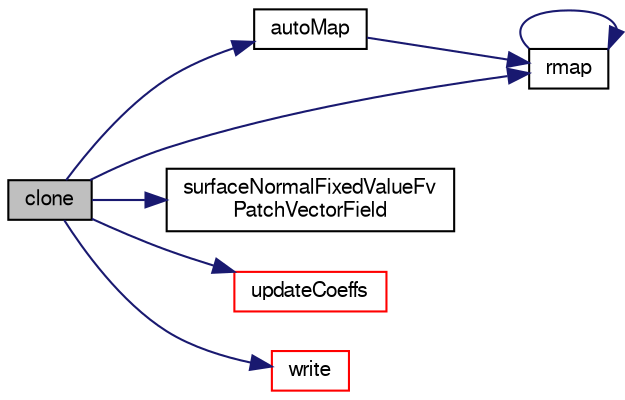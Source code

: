 digraph "clone"
{
  bgcolor="transparent";
  edge [fontname="FreeSans",fontsize="10",labelfontname="FreeSans",labelfontsize="10"];
  node [fontname="FreeSans",fontsize="10",shape=record];
  rankdir="LR";
  Node23 [label="clone",height=0.2,width=0.4,color="black", fillcolor="grey75", style="filled", fontcolor="black"];
  Node23 -> Node24 [color="midnightblue",fontsize="10",style="solid",fontname="FreeSans"];
  Node24 [label="autoMap",height=0.2,width=0.4,color="black",URL="$a22266.html#a0ab0c43ce90d756c88dd81e3d0a9eef5",tooltip="Map (and resize as needed) from self given a mapping object. "];
  Node24 -> Node25 [color="midnightblue",fontsize="10",style="solid",fontname="FreeSans"];
  Node25 [label="rmap",height=0.2,width=0.4,color="black",URL="$a22266.html#a4fe41b169c41bfcd4311c1d1e27a96ed",tooltip="Reverse map the given fvPatchField onto this fvPatchField. "];
  Node25 -> Node25 [color="midnightblue",fontsize="10",style="solid",fontname="FreeSans"];
  Node23 -> Node25 [color="midnightblue",fontsize="10",style="solid",fontname="FreeSans"];
  Node23 -> Node26 [color="midnightblue",fontsize="10",style="solid",fontname="FreeSans"];
  Node26 [label="surfaceNormalFixedValueFv\lPatchVectorField",height=0.2,width=0.4,color="black",URL="$a22266.html#aff946faf4d235ccdf48ebb4b22957f22",tooltip="Construct from patch and internal field. "];
  Node23 -> Node27 [color="midnightblue",fontsize="10",style="solid",fontname="FreeSans"];
  Node27 [label="updateCoeffs",height=0.2,width=0.4,color="red",URL="$a22266.html#a7e24eafac629d3733181cd942d4c902f",tooltip="Update the coefficients associated with the patch field. "];
  Node23 -> Node30 [color="midnightblue",fontsize="10",style="solid",fontname="FreeSans"];
  Node30 [label="write",height=0.2,width=0.4,color="red",URL="$a22266.html#a293fdfec8bdfbd5c3913ab4c9f3454ff",tooltip="Write. "];
}
